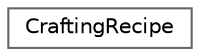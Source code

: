 digraph "Graphical Class Hierarchy"
{
 // LATEX_PDF_SIZE
  bgcolor="transparent";
  edge [fontname=Helvetica,fontsize=10,labelfontname=Helvetica,labelfontsize=10];
  node [fontname=Helvetica,fontsize=10,shape=box,height=0.2,width=0.4];
  rankdir="LR";
  Node0 [id="Node000000",label="CraftingRecipe",height=0.2,width=0.4,color="grey40", fillcolor="white", style="filled",URL="$class_crafting_recipe.html",tooltip=" "];
}
